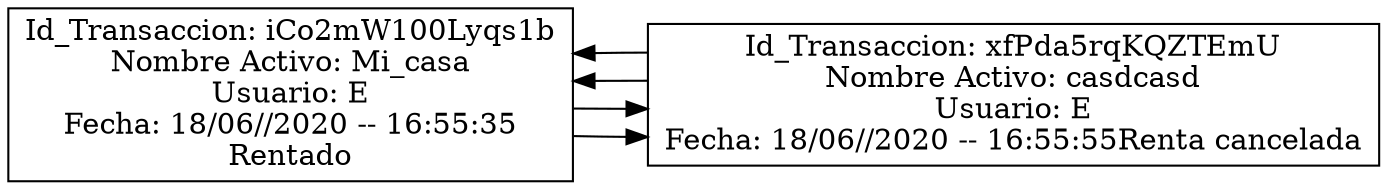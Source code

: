 digraph a{
rankdir = LR
node[shape = rectangle]
X00729D18[label = "Id_Transaccion: iCo2mW100Lyqs1b
Nombre Activo: Mi_casa
Usuario: E
Fecha: 18/06//2020 -- 16:55:35
Rentado"]
X00729DE8[label = "Id_Transaccion: xfPda5rqKQZTEmU
Nombre Activo: casdcasd
Usuario: E
Fecha: 18/06//2020 -- 16:55:55Renta cancelada"]
X00729D18-> X00729DE8
X00729D18-> X00729DE8
X00729DE8-> X00729D18
X00729DE8-> X00729D18
}
